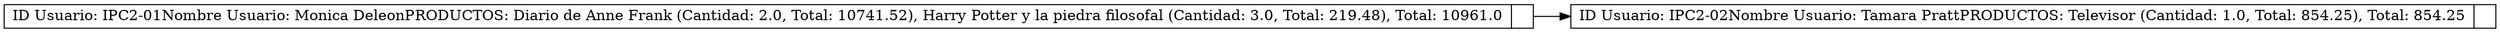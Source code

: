 digraph G {
   rankdir=LR;
   node [shape = record, height = .1]node0 [label = "{ID Usuario: IPC2-01
Nombre Usuario: Monica Deleon
PRODUCTOS: Diario de Anne Frank (Cantidad: 2.0, Total: 10741.52), Harry Potter y la piedra filosofal (Cantidad: 3.0, Total: 219.48), 
Total: 10961.0|<f1>}"];
node1 [label = "{ID Usuario: IPC2-02
Nombre Usuario: Tamara Pratt
PRODUCTOS: Televisor (Cantidad: 1.0, Total: 854.25), 
Total: 854.25|<f1>}"];
node0-> node1;
}